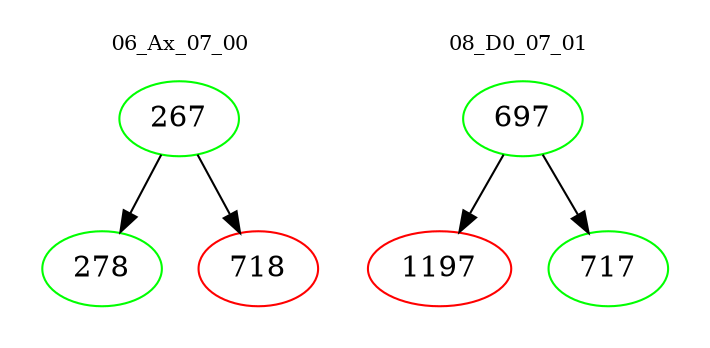 digraph{
subgraph cluster_0 {
color = white
label = "06_Ax_07_00";
fontsize=10;
T0_267 [label="267", color="green"]
T0_267 -> T0_278 [color="black"]
T0_278 [label="278", color="green"]
T0_267 -> T0_718 [color="black"]
T0_718 [label="718", color="red"]
}
subgraph cluster_1 {
color = white
label = "08_D0_07_01";
fontsize=10;
T1_697 [label="697", color="green"]
T1_697 -> T1_1197 [color="black"]
T1_1197 [label="1197", color="red"]
T1_697 -> T1_717 [color="black"]
T1_717 [label="717", color="green"]
}
}

